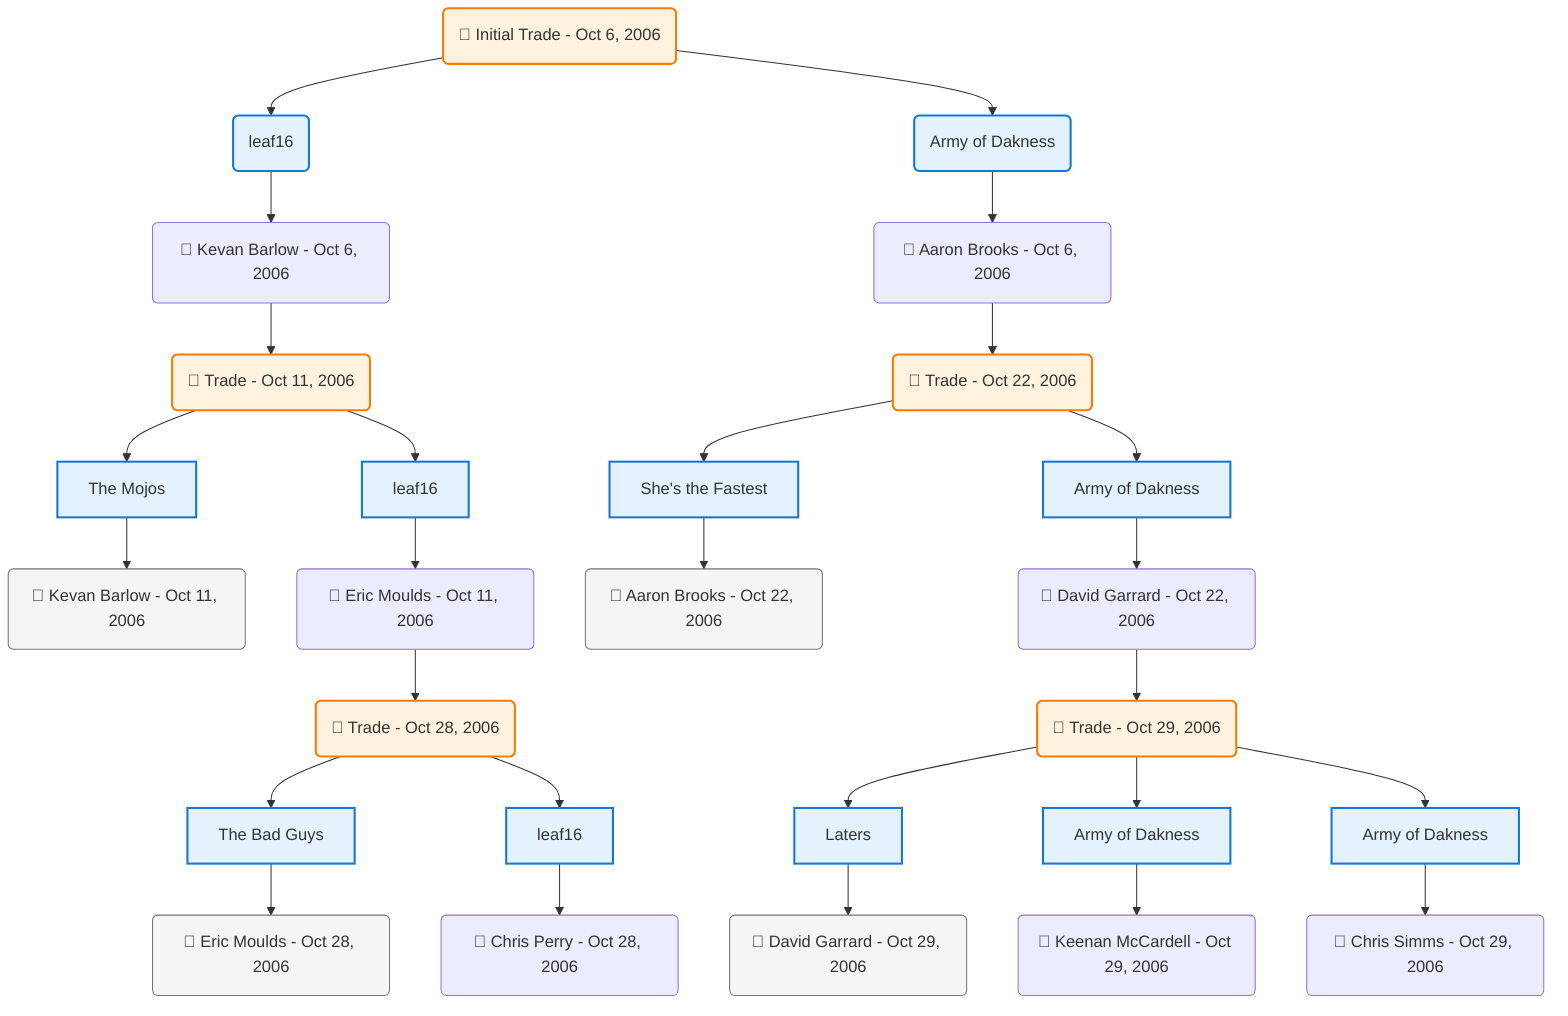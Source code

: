 flowchart TD

    TRADE_MAIN("🔄 Initial Trade - Oct 6, 2006")
    TEAM_1("leaf16")
    TEAM_2("Army of Dakness")
    NODE_9d0129e3-b6d1-4396-9d68-4b559e01122c("🔄 Kevan Barlow - Oct 6, 2006")
    TRADE_e59c4719-f42f-42b8-8af1-689cacf59d63_3("🔄 Trade - Oct 11, 2006")
    TEAM_bbe2d0ad-54cf-4c22-be82-b2a5f262a157_4["The Mojos"]
    NODE_8894dc11-7cfe-4147-befe-041e21926e53("🔄 Kevan Barlow - Oct 11, 2006")
    TEAM_66fb98f4-89a7-45f9-893a-b41d71e6249d_5["leaf16"]
    NODE_db9be4de-ed70-4526-be2d-4460a8ef4078("🔄 Eric Moulds - Oct 11, 2006")
    TRADE_ebde6b69-ff65-49f5-821f-780b5a95c65d_6("🔄 Trade - Oct 28, 2006")
    TEAM_b2220d1a-ff75-4622-9757-09978901110f_7["The Bad Guys"]
    NODE_3867250a-c936-4912-bd3c-c4b1be2ff03c("🔄 Eric Moulds - Oct 28, 2006")
    TEAM_66fb98f4-89a7-45f9-893a-b41d71e6249d_8["leaf16"]
    NODE_0c2243f5-ebf2-4bd7-b64c-ad6b8ceb04a5("🔄 Chris Perry - Oct 28, 2006")
    NODE_02559578-a2f1-4930-ab44-ea6bb6c7974d("🔄 Aaron Brooks - Oct 6, 2006")
    TRADE_e9259391-1c2c-44f0-82c3-7fbb0b7bd1db_9("🔄 Trade - Oct 22, 2006")
    TEAM_4449259f-64af-44fd-9235-1facc0926234_10["She's the Fastest"]
    NODE_7ad0c772-a257-4015-bf04-370c7a2e0569("🔄 Aaron Brooks - Oct 22, 2006")
    TEAM_40f7599b-e68f-4bf4-9553-bf7e10924635_11["Army of Dakness"]
    NODE_5e54b9d5-56db-4f1a-a917-b2bfd8e2d128("🔄 David Garrard - Oct 22, 2006")
    TRADE_299fc61f-c548-43d6-8166-bce232248a35_12("🔄 Trade - Oct 29, 2006")
    TEAM_825928a9-7194-43aa-b7ae-fc78c2510b16_13["Laters"]
    NODE_6c67ff4a-c69d-43df-8b49-3dc84c5fbc83("🔄 David Garrard - Oct 29, 2006")
    TEAM_40f7599b-e68f-4bf4-9553-bf7e10924635_14["Army of Dakness"]
    NODE_7c97ec20-dd5f-4843-b70f-039fa9d5a0da("🔄 Keenan McCardell - Oct 29, 2006")
    TEAM_40f7599b-e68f-4bf4-9553-bf7e10924635_15["Army of Dakness"]
    NODE_0c7a8bdc-42f8-4756-bd53-14971730ce90("🔄 Chris Simms - Oct 29, 2006")

    TRADE_MAIN --> TEAM_1
    TRADE_MAIN --> TEAM_2
    TEAM_1 --> NODE_9d0129e3-b6d1-4396-9d68-4b559e01122c
    NODE_9d0129e3-b6d1-4396-9d68-4b559e01122c --> TRADE_e59c4719-f42f-42b8-8af1-689cacf59d63_3
    TRADE_e59c4719-f42f-42b8-8af1-689cacf59d63_3 --> TEAM_bbe2d0ad-54cf-4c22-be82-b2a5f262a157_4
    TEAM_bbe2d0ad-54cf-4c22-be82-b2a5f262a157_4 --> NODE_8894dc11-7cfe-4147-befe-041e21926e53
    TRADE_e59c4719-f42f-42b8-8af1-689cacf59d63_3 --> TEAM_66fb98f4-89a7-45f9-893a-b41d71e6249d_5
    TEAM_66fb98f4-89a7-45f9-893a-b41d71e6249d_5 --> NODE_db9be4de-ed70-4526-be2d-4460a8ef4078
    NODE_db9be4de-ed70-4526-be2d-4460a8ef4078 --> TRADE_ebde6b69-ff65-49f5-821f-780b5a95c65d_6
    TRADE_ebde6b69-ff65-49f5-821f-780b5a95c65d_6 --> TEAM_b2220d1a-ff75-4622-9757-09978901110f_7
    TEAM_b2220d1a-ff75-4622-9757-09978901110f_7 --> NODE_3867250a-c936-4912-bd3c-c4b1be2ff03c
    TRADE_ebde6b69-ff65-49f5-821f-780b5a95c65d_6 --> TEAM_66fb98f4-89a7-45f9-893a-b41d71e6249d_8
    TEAM_66fb98f4-89a7-45f9-893a-b41d71e6249d_8 --> NODE_0c2243f5-ebf2-4bd7-b64c-ad6b8ceb04a5
    TEAM_2 --> NODE_02559578-a2f1-4930-ab44-ea6bb6c7974d
    NODE_02559578-a2f1-4930-ab44-ea6bb6c7974d --> TRADE_e9259391-1c2c-44f0-82c3-7fbb0b7bd1db_9
    TRADE_e9259391-1c2c-44f0-82c3-7fbb0b7bd1db_9 --> TEAM_4449259f-64af-44fd-9235-1facc0926234_10
    TEAM_4449259f-64af-44fd-9235-1facc0926234_10 --> NODE_7ad0c772-a257-4015-bf04-370c7a2e0569
    TRADE_e9259391-1c2c-44f0-82c3-7fbb0b7bd1db_9 --> TEAM_40f7599b-e68f-4bf4-9553-bf7e10924635_11
    TEAM_40f7599b-e68f-4bf4-9553-bf7e10924635_11 --> NODE_5e54b9d5-56db-4f1a-a917-b2bfd8e2d128
    NODE_5e54b9d5-56db-4f1a-a917-b2bfd8e2d128 --> TRADE_299fc61f-c548-43d6-8166-bce232248a35_12
    TRADE_299fc61f-c548-43d6-8166-bce232248a35_12 --> TEAM_825928a9-7194-43aa-b7ae-fc78c2510b16_13
    TEAM_825928a9-7194-43aa-b7ae-fc78c2510b16_13 --> NODE_6c67ff4a-c69d-43df-8b49-3dc84c5fbc83
    TRADE_299fc61f-c548-43d6-8166-bce232248a35_12 --> TEAM_40f7599b-e68f-4bf4-9553-bf7e10924635_14
    TEAM_40f7599b-e68f-4bf4-9553-bf7e10924635_14 --> NODE_7c97ec20-dd5f-4843-b70f-039fa9d5a0da
    TRADE_299fc61f-c548-43d6-8166-bce232248a35_12 --> TEAM_40f7599b-e68f-4bf4-9553-bf7e10924635_15
    TEAM_40f7599b-e68f-4bf4-9553-bf7e10924635_15 --> NODE_0c7a8bdc-42f8-4756-bd53-14971730ce90

    %% Node styling
    classDef teamNode fill:#e3f2fd,stroke:#1976d2,stroke-width:2px
    classDef tradeNode fill:#fff3e0,stroke:#f57c00,stroke-width:2px
    classDef playerNode fill:#f3e5f5,stroke:#7b1fa2,stroke-width:1px
    classDef nonRootPlayerNode fill:#f5f5f5,stroke:#757575,stroke-width:1px
    classDef endNode fill:#ffebee,stroke:#c62828,stroke-width:2px
    classDef waiverNode fill:#e8f5e8,stroke:#388e3c,stroke-width:2px
    classDef championshipNode fill:#fff9c4,stroke:#f57f17,stroke-width:3px

    class TEAM_1,TEAM_2,TEAM_bbe2d0ad-54cf-4c22-be82-b2a5f262a157_4,TEAM_66fb98f4-89a7-45f9-893a-b41d71e6249d_5,TEAM_b2220d1a-ff75-4622-9757-09978901110f_7,TEAM_66fb98f4-89a7-45f9-893a-b41d71e6249d_8,TEAM_4449259f-64af-44fd-9235-1facc0926234_10,TEAM_40f7599b-e68f-4bf4-9553-bf7e10924635_11,TEAM_825928a9-7194-43aa-b7ae-fc78c2510b16_13,TEAM_40f7599b-e68f-4bf4-9553-bf7e10924635_14,TEAM_40f7599b-e68f-4bf4-9553-bf7e10924635_15 teamNode
    class NODE_8894dc11-7cfe-4147-befe-041e21926e53,NODE_3867250a-c936-4912-bd3c-c4b1be2ff03c,NODE_7ad0c772-a257-4015-bf04-370c7a2e0569,NODE_6c67ff4a-c69d-43df-8b49-3dc84c5fbc83 nonRootPlayerNode
    class TRADE_MAIN,TRADE_e59c4719-f42f-42b8-8af1-689cacf59d63_3,TRADE_ebde6b69-ff65-49f5-821f-780b5a95c65d_6,TRADE_e9259391-1c2c-44f0-82c3-7fbb0b7bd1db_9,TRADE_299fc61f-c548-43d6-8166-bce232248a35_12 tradeNode